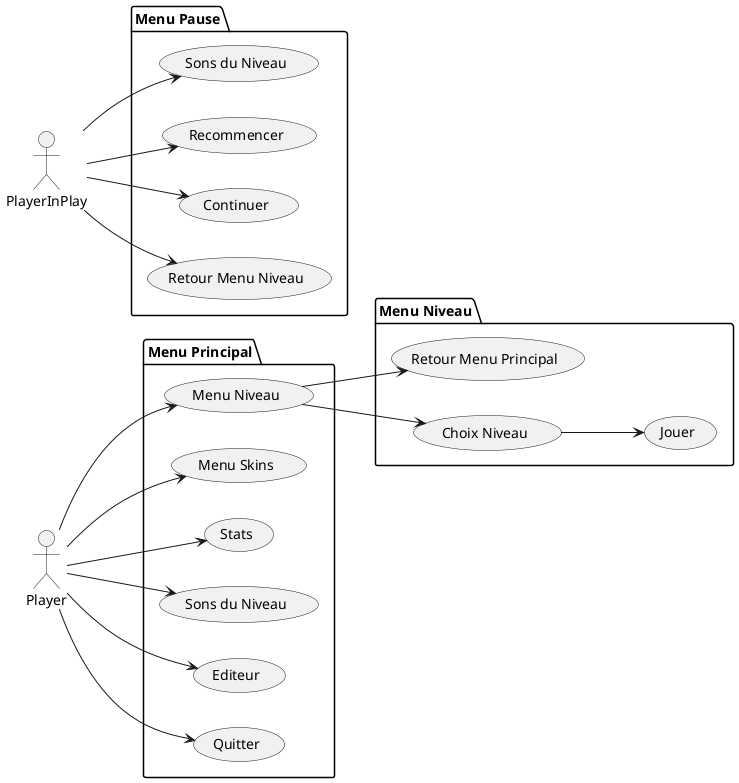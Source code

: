 @startuml
left to right direction
actor Player

package "Menu Principal" {
  usecase "Menu Niveau" as Levels
  usecase "Menu Skins" as Skins
  usecase "Stats" as Stats
  usecase "Sons du Niveau" as Sound
  usecase "Editeur" as Editor
  usecase "Quitter" as Quit
}

Player --> Levels
Player --> Skins
Player --> Stats
Player --> Sound
Player --> Editor
Player --> Quit

package "Menu Niveau" {
  usecase "Retour Menu Principal" as Principal
  usecase "Choix Niveau" as Choice
  usecase "Jouer" as Play
}
Levels --> Choice
Levels --> Principal
Choice --> Play

actor PlayerInPlay
package "Menu Pause" {
  usecase "Sons du Niveau" as SoundLevel
  usecase "Recommencer" as Recommencer
  usecase "Continuer" as Continuer
  usecase "Retour Menu Niveau" as MenuNiveau
}
PlayerInPlay --> SoundLevel
PlayerInPlay --> Recommencer
PlayerInPlay --> Continuer
PlayerInPlay --> MenuNiveau
@enduml